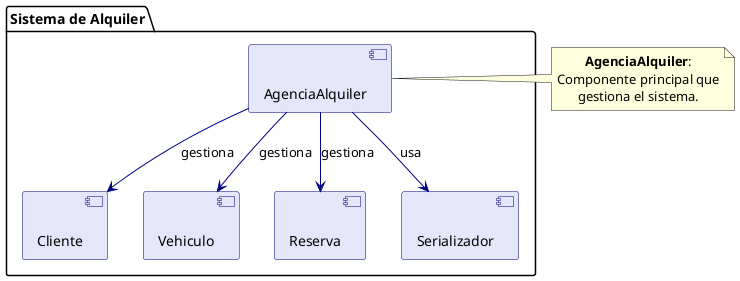 @startuml
!define RECTANGLE component

skinparam defaultTextAlignment center
skinparam componentBackgroundColor #E6E6FA
skinparam componentBorderColor #000080
skinparam componentFontColor #000000
skinparam arrowColor #000080

package "Sistema de Alquiler" {
    component "AgenciaAlquiler" as Agencia <<(C,#FFD700)>>
    component "Cliente" as Cliente <<(C,#E6E6FA)>>
    component "Vehiculo" as Vehiculo <<(C,#E6E6FA)>>
    component "Reserva" as Reserva <<(C,#E6E6FA)>>
    component "Serializador" as Serializador <<(C,#E6E6FA)>>
}

Agencia --> Cliente : "gestiona"
Agencia --> Vehiculo : "gestiona"
Agencia --> Reserva : "gestiona"
Agencia --> Serializador : "usa"

note right of Agencia
  <b>AgenciaAlquiler</b>:
  Componente principal que
  gestiona el sistema.
end note

@enduml